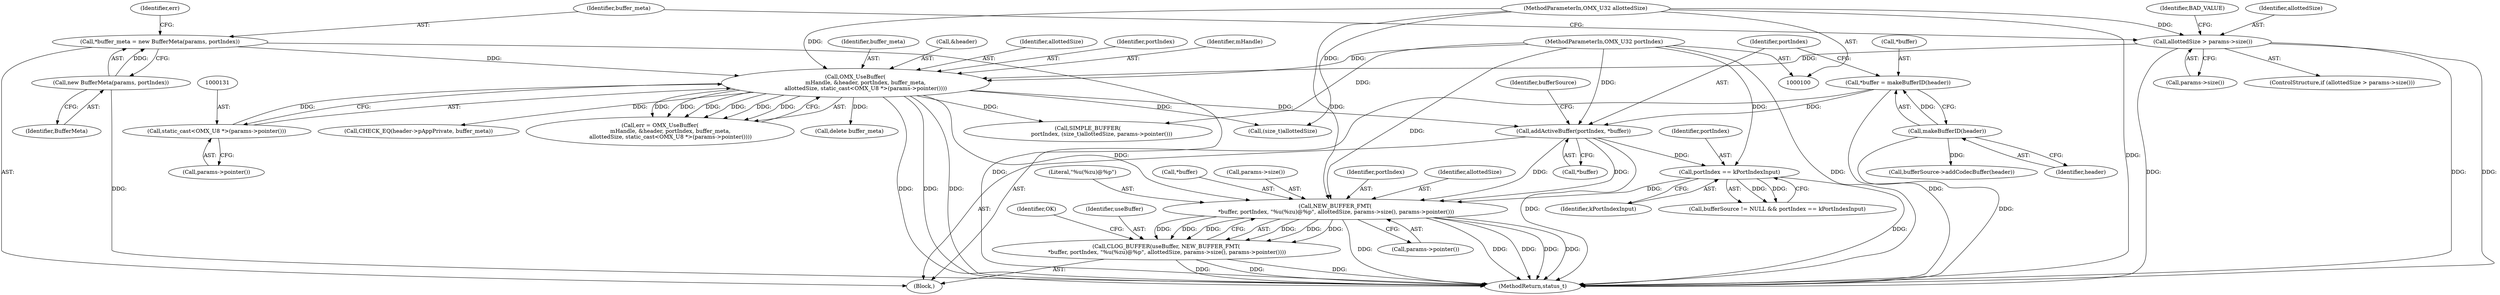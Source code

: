 digraph "0_Android_b351eabb428c7ca85a34513c64601f437923d576_11@pointer" {
"1000187" [label="(Call,NEW_BUFFER_FMT(\n *buffer, portIndex, \"%u(%zu)@%p\", allottedSize, params->size(), params->pointer()))"];
"1000169" [label="(Call,addActiveBuffer(portIndex, *buffer))"];
"1000123" [label="(Call,OMX_UseBuffer(\n            mHandle, &header, portIndex, buffer_meta,\n            allottedSize, static_cast<OMX_U8 *>(params->pointer())))"];
"1000101" [label="(MethodParameterIn,OMX_U32 portIndex)"];
"1000115" [label="(Call,*buffer_meta = new BufferMeta(params, portIndex))"];
"1000117" [label="(Call,new BufferMeta(params, portIndex))"];
"1000108" [label="(Call,allottedSize > params->size())"];
"1000104" [label="(MethodParameterIn,OMX_U32 allottedSize)"];
"1000130" [label="(Call,static_cast<OMX_U8 *>(params->pointer()))"];
"1000164" [label="(Call,*buffer = makeBufferID(header))"];
"1000167" [label="(Call,makeBufferID(header))"];
"1000179" [label="(Call,portIndex == kPortIndexInput)"];
"1000185" [label="(Call,CLOG_BUFFER(useBuffer, NEW_BUFFER_FMT(\n *buffer, portIndex, \"%u(%zu)@%p\", allottedSize, params->size(), params->pointer())))"];
"1000116" [label="(Identifier,buffer_meta)"];
"1000143" [label="(Call,(size_t)allottedSize)"];
"1000190" [label="(Identifier,portIndex)"];
"1000124" [label="(Identifier,mHandle)"];
"1000177" [label="(Identifier,bufferSource)"];
"1000194" [label="(Call,params->pointer())"];
"1000192" [label="(Identifier,allottedSize)"];
"1000128" [label="(Identifier,buffer_meta)"];
"1000168" [label="(Identifier,header)"];
"1000141" [label="(Call,SIMPLE_BUFFER(\n                portIndex, (size_t)allottedSize, params->pointer()))"];
"1000186" [label="(Identifier,useBuffer)"];
"1000118" [label="(Identifier,BufferMeta)"];
"1000123" [label="(Call,OMX_UseBuffer(\n            mHandle, &header, portIndex, buffer_meta,\n            allottedSize, static_cast<OMX_U8 *>(params->pointer())))"];
"1000125" [label="(Call,&header)"];
"1000115" [label="(Call,*buffer_meta = new BufferMeta(params, portIndex))"];
"1000164" [label="(Call,*buffer = makeBufferID(header))"];
"1000159" [label="(Call,CHECK_EQ(header->pAppPrivate, buffer_meta))"];
"1000191" [label="(Literal,\"%u(%zu)@%p\")"];
"1000105" [label="(Block,)"];
"1000110" [label="(Call,params->size())"];
"1000187" [label="(Call,NEW_BUFFER_FMT(\n *buffer, portIndex, \"%u(%zu)@%p\", allottedSize, params->size(), params->pointer()))"];
"1000129" [label="(Identifier,allottedSize)"];
"1000171" [label="(Call,*buffer)"];
"1000127" [label="(Identifier,portIndex)"];
"1000197" [label="(MethodReturn,status_t)"];
"1000108" [label="(Call,allottedSize > params->size())"];
"1000130" [label="(Call,static_cast<OMX_U8 *>(params->pointer()))"];
"1000183" [label="(Call,bufferSource->addCodecBuffer(header))"];
"1000117" [label="(Call,new BufferMeta(params, portIndex))"];
"1000107" [label="(ControlStructure,if (allottedSize > params->size()))"];
"1000170" [label="(Identifier,portIndex)"];
"1000121" [label="(Call,err = OMX_UseBuffer(\n            mHandle, &header, portIndex, buffer_meta,\n            allottedSize, static_cast<OMX_U8 *>(params->pointer())))"];
"1000101" [label="(MethodParameterIn,OMX_U32 portIndex)"];
"1000175" [label="(Call,bufferSource != NULL && portIndex == kPortIndexInput)"];
"1000196" [label="(Identifier,OK)"];
"1000180" [label="(Identifier,portIndex)"];
"1000113" [label="(Identifier,BAD_VALUE)"];
"1000109" [label="(Identifier,allottedSize)"];
"1000132" [label="(Call,params->pointer())"];
"1000122" [label="(Identifier,err)"];
"1000188" [label="(Call,*buffer)"];
"1000147" [label="(Call,delete buffer_meta)"];
"1000179" [label="(Call,portIndex == kPortIndexInput)"];
"1000193" [label="(Call,params->size())"];
"1000167" [label="(Call,makeBufferID(header))"];
"1000104" [label="(MethodParameterIn,OMX_U32 allottedSize)"];
"1000185" [label="(Call,CLOG_BUFFER(useBuffer, NEW_BUFFER_FMT(\n *buffer, portIndex, \"%u(%zu)@%p\", allottedSize, params->size(), params->pointer())))"];
"1000181" [label="(Identifier,kPortIndexInput)"];
"1000169" [label="(Call,addActiveBuffer(portIndex, *buffer))"];
"1000165" [label="(Call,*buffer)"];
"1000187" -> "1000185"  [label="AST: "];
"1000187" -> "1000194"  [label="CFG: "];
"1000188" -> "1000187"  [label="AST: "];
"1000190" -> "1000187"  [label="AST: "];
"1000191" -> "1000187"  [label="AST: "];
"1000192" -> "1000187"  [label="AST: "];
"1000193" -> "1000187"  [label="AST: "];
"1000194" -> "1000187"  [label="AST: "];
"1000185" -> "1000187"  [label="CFG: "];
"1000187" -> "1000197"  [label="DDG: "];
"1000187" -> "1000197"  [label="DDG: "];
"1000187" -> "1000197"  [label="DDG: "];
"1000187" -> "1000197"  [label="DDG: "];
"1000187" -> "1000197"  [label="DDG: "];
"1000187" -> "1000185"  [label="DDG: "];
"1000187" -> "1000185"  [label="DDG: "];
"1000187" -> "1000185"  [label="DDG: "];
"1000187" -> "1000185"  [label="DDG: "];
"1000187" -> "1000185"  [label="DDG: "];
"1000187" -> "1000185"  [label="DDG: "];
"1000169" -> "1000187"  [label="DDG: "];
"1000169" -> "1000187"  [label="DDG: "];
"1000179" -> "1000187"  [label="DDG: "];
"1000101" -> "1000187"  [label="DDG: "];
"1000123" -> "1000187"  [label="DDG: "];
"1000104" -> "1000187"  [label="DDG: "];
"1000169" -> "1000105"  [label="AST: "];
"1000169" -> "1000171"  [label="CFG: "];
"1000170" -> "1000169"  [label="AST: "];
"1000171" -> "1000169"  [label="AST: "];
"1000177" -> "1000169"  [label="CFG: "];
"1000169" -> "1000197"  [label="DDG: "];
"1000123" -> "1000169"  [label="DDG: "];
"1000101" -> "1000169"  [label="DDG: "];
"1000164" -> "1000169"  [label="DDG: "];
"1000169" -> "1000179"  [label="DDG: "];
"1000123" -> "1000121"  [label="AST: "];
"1000123" -> "1000130"  [label="CFG: "];
"1000124" -> "1000123"  [label="AST: "];
"1000125" -> "1000123"  [label="AST: "];
"1000127" -> "1000123"  [label="AST: "];
"1000128" -> "1000123"  [label="AST: "];
"1000129" -> "1000123"  [label="AST: "];
"1000130" -> "1000123"  [label="AST: "];
"1000121" -> "1000123"  [label="CFG: "];
"1000123" -> "1000197"  [label="DDG: "];
"1000123" -> "1000197"  [label="DDG: "];
"1000123" -> "1000197"  [label="DDG: "];
"1000123" -> "1000121"  [label="DDG: "];
"1000123" -> "1000121"  [label="DDG: "];
"1000123" -> "1000121"  [label="DDG: "];
"1000123" -> "1000121"  [label="DDG: "];
"1000123" -> "1000121"  [label="DDG: "];
"1000123" -> "1000121"  [label="DDG: "];
"1000101" -> "1000123"  [label="DDG: "];
"1000115" -> "1000123"  [label="DDG: "];
"1000108" -> "1000123"  [label="DDG: "];
"1000104" -> "1000123"  [label="DDG: "];
"1000130" -> "1000123"  [label="DDG: "];
"1000123" -> "1000141"  [label="DDG: "];
"1000123" -> "1000143"  [label="DDG: "];
"1000123" -> "1000147"  [label="DDG: "];
"1000123" -> "1000159"  [label="DDG: "];
"1000101" -> "1000100"  [label="AST: "];
"1000101" -> "1000197"  [label="DDG: "];
"1000101" -> "1000141"  [label="DDG: "];
"1000101" -> "1000179"  [label="DDG: "];
"1000115" -> "1000105"  [label="AST: "];
"1000115" -> "1000117"  [label="CFG: "];
"1000116" -> "1000115"  [label="AST: "];
"1000117" -> "1000115"  [label="AST: "];
"1000122" -> "1000115"  [label="CFG: "];
"1000115" -> "1000197"  [label="DDG: "];
"1000117" -> "1000115"  [label="DDG: "];
"1000117" -> "1000118"  [label="CFG: "];
"1000118" -> "1000117"  [label="AST: "];
"1000117" -> "1000197"  [label="DDG: "];
"1000108" -> "1000107"  [label="AST: "];
"1000108" -> "1000110"  [label="CFG: "];
"1000109" -> "1000108"  [label="AST: "];
"1000110" -> "1000108"  [label="AST: "];
"1000113" -> "1000108"  [label="CFG: "];
"1000116" -> "1000108"  [label="CFG: "];
"1000108" -> "1000197"  [label="DDG: "];
"1000108" -> "1000197"  [label="DDG: "];
"1000108" -> "1000197"  [label="DDG: "];
"1000104" -> "1000108"  [label="DDG: "];
"1000104" -> "1000100"  [label="AST: "];
"1000104" -> "1000197"  [label="DDG: "];
"1000104" -> "1000143"  [label="DDG: "];
"1000130" -> "1000132"  [label="CFG: "];
"1000131" -> "1000130"  [label="AST: "];
"1000132" -> "1000130"  [label="AST: "];
"1000164" -> "1000105"  [label="AST: "];
"1000164" -> "1000167"  [label="CFG: "];
"1000165" -> "1000164"  [label="AST: "];
"1000167" -> "1000164"  [label="AST: "];
"1000170" -> "1000164"  [label="CFG: "];
"1000164" -> "1000197"  [label="DDG: "];
"1000167" -> "1000164"  [label="DDG: "];
"1000167" -> "1000168"  [label="CFG: "];
"1000168" -> "1000167"  [label="AST: "];
"1000167" -> "1000197"  [label="DDG: "];
"1000167" -> "1000183"  [label="DDG: "];
"1000179" -> "1000175"  [label="AST: "];
"1000179" -> "1000181"  [label="CFG: "];
"1000180" -> "1000179"  [label="AST: "];
"1000181" -> "1000179"  [label="AST: "];
"1000175" -> "1000179"  [label="CFG: "];
"1000179" -> "1000197"  [label="DDG: "];
"1000179" -> "1000175"  [label="DDG: "];
"1000179" -> "1000175"  [label="DDG: "];
"1000185" -> "1000105"  [label="AST: "];
"1000186" -> "1000185"  [label="AST: "];
"1000196" -> "1000185"  [label="CFG: "];
"1000185" -> "1000197"  [label="DDG: "];
"1000185" -> "1000197"  [label="DDG: "];
"1000185" -> "1000197"  [label="DDG: "];
}
